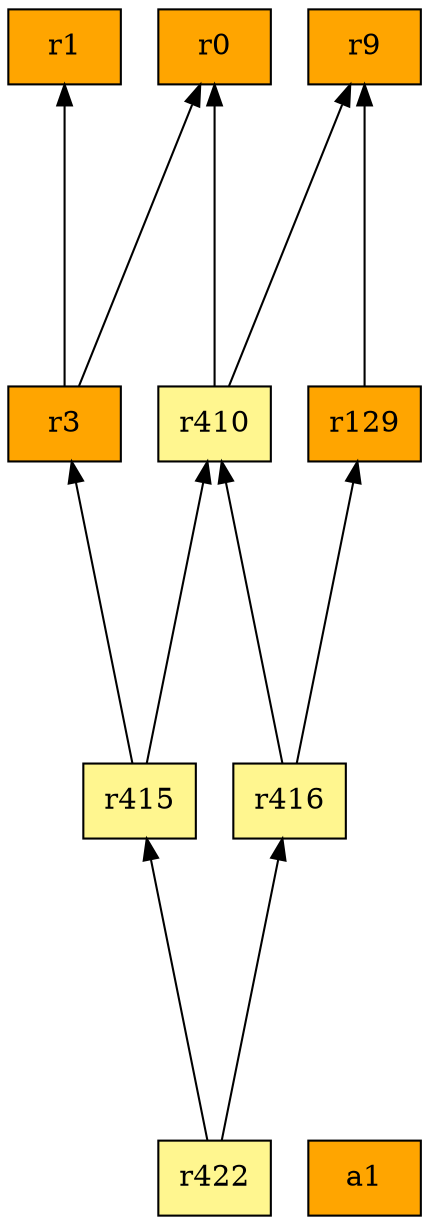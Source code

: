 digraph G {
rankdir=BT;ranksep="2.0";
"r415" [shape=record,fillcolor=khaki1,style=filled,label="{r415}"];
"a1" [shape=record,fillcolor=orange,style=filled,label="{a1}"];
"r129" [shape=record,fillcolor=orange,style=filled,label="{r129}"];
"r410" [shape=record,fillcolor=khaki1,style=filled,label="{r410}"];
"r3" [shape=record,fillcolor=orange,style=filled,label="{r3}"];
"r1" [shape=record,fillcolor=orange,style=filled,label="{r1}"];
"r416" [shape=record,fillcolor=khaki1,style=filled,label="{r416}"];
"r0" [shape=record,fillcolor=orange,style=filled,label="{r0}"];
"r9" [shape=record,fillcolor=orange,style=filled,label="{r9}"];
"r422" [shape=record,fillcolor=khaki1,style=filled,label="{r422}"];
"r415" -> "r410"
"r415" -> "r3"
"r129" -> "r9"
"r410" -> "r9"
"r410" -> "r0"
"r3" -> "r1"
"r3" -> "r0"
"r416" -> "r129"
"r416" -> "r410"
"r422" -> "r415"
"r422" -> "r416"
}